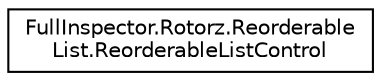 digraph "Graphical Class Hierarchy"
{
  edge [fontname="Helvetica",fontsize="10",labelfontname="Helvetica",labelfontsize="10"];
  node [fontname="Helvetica",fontsize="10",shape=record];
  rankdir="LR";
  Node1 [label="FullInspector.Rotorz.Reorderable\lList.ReorderableListControl",height=0.2,width=0.4,color="black", fillcolor="white", style="filled",URL="$class_full_inspector_1_1_rotorz_1_1_reorderable_list_1_1_reorderable_list_control.html",tooltip="Base class for custom reorderable list control. "];
}

